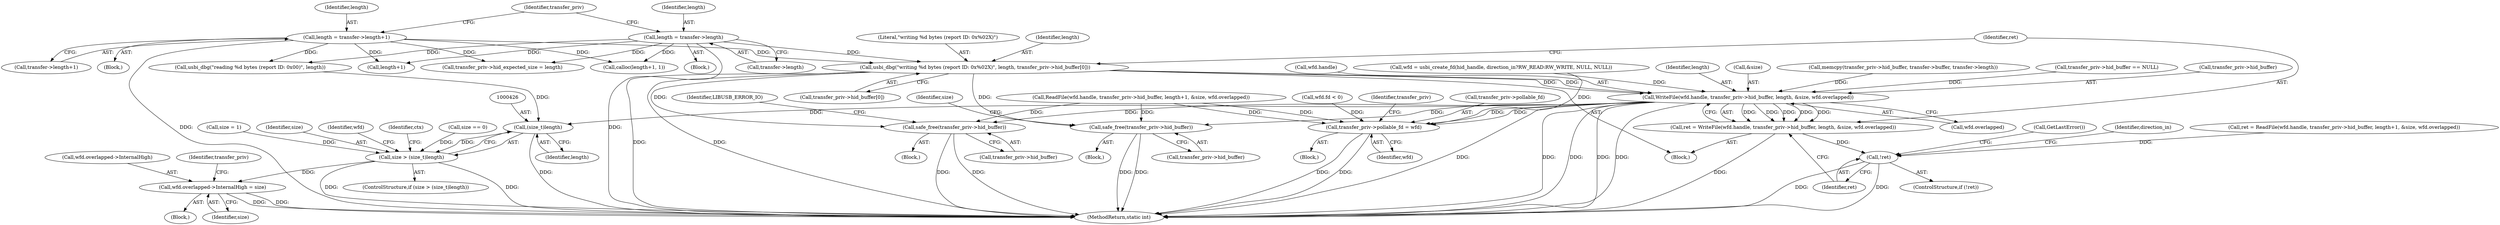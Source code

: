 digraph "1_Chrome_ac149a8d4371c0e01e0934fdd57b09e86f96b5b9_24@array" {
"1000355" [label="(Call,usbi_dbg(\"writing %d bytes (report ID: 0x%02X)\", length, transfer_priv->hid_buffer[0]))"];
"1000259" [label="(Call,length = transfer->length)"];
"1000250" [label="(Call,length = transfer->length+1)"];
"1000365" [label="(Call,WriteFile(wfd.handle, transfer_priv->hid_buffer, length, &size, wfd.overlapped))"];
"1000363" [label="(Call,ret = WriteFile(wfd.handle, transfer_priv->hid_buffer, length, &size, wfd.overlapped))"];
"1000379" [label="(Call,!ret)"];
"1000395" [label="(Call,safe_free(transfer_priv->hid_buffer))"];
"1000407" [label="(Call,safe_free(transfer_priv->hid_buffer))"];
"1000425" [label="(Call,(size_t)length)"];
"1000423" [label="(Call,size > (size_t)length)"];
"1000442" [label="(Call,wfd.overlapped->InternalHigh = size)"];
"1000449" [label="(Call,transfer_priv->pollable_fd = wfd)"];
"1000438" [label="(Identifier,wfd)"];
"1000448" [label="(Identifier,size)"];
"1000442" [label="(Call,wfd.overlapped->InternalHigh = size)"];
"1000284" [label="(Call,transfer_priv->hid_expected_size = length)"];
"1000302" [label="(Call,ret = ReadFile(wfd.handle, transfer_priv->hid_buffer, length+1, &size, wfd.overlapped))"];
"1000356" [label="(Literal,\"writing %d bytes (report ID: 0x%02X)\")"];
"1000258" [label="(Block,)"];
"1000357" [label="(Identifier,length)"];
"1000270" [label="(Call,calloc(length+1, 1))"];
"1000251" [label="(Identifier,length)"];
"1000366" [label="(Call,wfd.handle)"];
"1000400" [label="(Identifier,LIBUSB_ERROR_IO)"];
"1000413" [label="(Identifier,size)"];
"1000463" [label="(MethodReturn,static int)"];
"1000443" [label="(Call,wfd.overlapped->InternalHigh)"];
"1000453" [label="(Identifier,wfd)"];
"1000218" [label="(Call,wfd.fd < 0)"];
"1000430" [label="(Identifier,ctx)"];
"1000372" [label="(Identifier,length)"];
"1000427" [label="(Identifier,length)"];
"1000412" [label="(Call,size == 0)"];
"1000365" [label="(Call,WriteFile(wfd.handle, transfer_priv->hid_buffer, length, &size, wfd.overlapped))"];
"1000304" [label="(Call,ReadFile(wfd.handle, transfer_priv->hid_buffer, length+1, &size, wfd.overlapped))"];
"1000271" [label="(Call,length+1)"];
"1000384" [label="(Call,GetLastError())"];
"1000419" [label="(Call,size = 1)"];
"1000250" [label="(Call,length = transfer->length+1)"];
"1000355" [label="(Call,usbi_dbg(\"writing %d bytes (report ID: 0x%02X)\", length, transfer_priv->hid_buffer[0]))"];
"1000261" [label="(Call,transfer->length)"];
"1000456" [label="(Identifier,transfer_priv)"];
"1000373" [label="(Call,&size)"];
"1000407" [label="(Call,safe_free(transfer_priv->hid_buffer))"];
"1000422" [label="(ControlStructure,if (size > (size_t)length))"];
"1000207" [label="(Call,wfd = usbi_create_fd(hid_handle, direction_in?RW_READ:RW_WRITE, NULL, NULL))"];
"1000402" [label="(Block,)"];
"1000395" [label="(Call,safe_free(transfer_priv->hid_buffer))"];
"1000363" [label="(Call,ret = WriteFile(wfd.handle, transfer_priv->hid_buffer, length, &size, wfd.overlapped))"];
"1000345" [label="(Call,memcpy(transfer_priv->hid_buffer, transfer->buffer, transfer->length))"];
"1000405" [label="(Identifier,direction_in)"];
"1000103" [label="(Block,)"];
"1000260" [label="(Identifier,length)"];
"1000423" [label="(Call,size > (size_t)length)"];
"1000375" [label="(Call,wfd.overlapped)"];
"1000396" [label="(Call,transfer_priv->hid_buffer)"];
"1000299" [label="(Call,usbi_dbg(\"reading %d bytes (report ID: 0x00)\", length))"];
"1000259" [label="(Call,length = transfer->length)"];
"1000252" [label="(Call,transfer->length+1)"];
"1000386" [label="(Block,)"];
"1000408" [label="(Call,transfer_priv->hid_buffer)"];
"1000378" [label="(ControlStructure,if (!ret))"];
"1000276" [label="(Call,transfer_priv->hid_buffer == NULL)"];
"1000451" [label="(Identifier,transfer_priv)"];
"1000320" [label="(Block,)"];
"1000450" [label="(Call,transfer_priv->pollable_fd)"];
"1000424" [label="(Identifier,size)"];
"1000266" [label="(Identifier,transfer_priv)"];
"1000425" [label="(Call,(size_t)length)"];
"1000369" [label="(Call,transfer_priv->hid_buffer)"];
"1000380" [label="(Identifier,ret)"];
"1000379" [label="(Call,!ret)"];
"1000449" [label="(Call,transfer_priv->pollable_fd = wfd)"];
"1000406" [label="(Block,)"];
"1000249" [label="(Block,)"];
"1000364" [label="(Identifier,ret)"];
"1000358" [label="(Call,transfer_priv->hid_buffer[0])"];
"1000355" -> "1000320"  [label="AST: "];
"1000355" -> "1000358"  [label="CFG: "];
"1000356" -> "1000355"  [label="AST: "];
"1000357" -> "1000355"  [label="AST: "];
"1000358" -> "1000355"  [label="AST: "];
"1000364" -> "1000355"  [label="CFG: "];
"1000355" -> "1000463"  [label="DDG: "];
"1000355" -> "1000463"  [label="DDG: "];
"1000259" -> "1000355"  [label="DDG: "];
"1000250" -> "1000355"  [label="DDG: "];
"1000355" -> "1000365"  [label="DDG: "];
"1000355" -> "1000365"  [label="DDG: "];
"1000355" -> "1000395"  [label="DDG: "];
"1000355" -> "1000407"  [label="DDG: "];
"1000259" -> "1000258"  [label="AST: "];
"1000259" -> "1000261"  [label="CFG: "];
"1000260" -> "1000259"  [label="AST: "];
"1000261" -> "1000259"  [label="AST: "];
"1000266" -> "1000259"  [label="CFG: "];
"1000259" -> "1000463"  [label="DDG: "];
"1000259" -> "1000270"  [label="DDG: "];
"1000259" -> "1000271"  [label="DDG: "];
"1000259" -> "1000284"  [label="DDG: "];
"1000259" -> "1000299"  [label="DDG: "];
"1000250" -> "1000249"  [label="AST: "];
"1000250" -> "1000252"  [label="CFG: "];
"1000251" -> "1000250"  [label="AST: "];
"1000252" -> "1000250"  [label="AST: "];
"1000266" -> "1000250"  [label="CFG: "];
"1000250" -> "1000463"  [label="DDG: "];
"1000250" -> "1000270"  [label="DDG: "];
"1000250" -> "1000271"  [label="DDG: "];
"1000250" -> "1000284"  [label="DDG: "];
"1000250" -> "1000299"  [label="DDG: "];
"1000365" -> "1000363"  [label="AST: "];
"1000365" -> "1000375"  [label="CFG: "];
"1000366" -> "1000365"  [label="AST: "];
"1000369" -> "1000365"  [label="AST: "];
"1000372" -> "1000365"  [label="AST: "];
"1000373" -> "1000365"  [label="AST: "];
"1000375" -> "1000365"  [label="AST: "];
"1000363" -> "1000365"  [label="CFG: "];
"1000365" -> "1000463"  [label="DDG: "];
"1000365" -> "1000463"  [label="DDG: "];
"1000365" -> "1000463"  [label="DDG: "];
"1000365" -> "1000463"  [label="DDG: "];
"1000365" -> "1000463"  [label="DDG: "];
"1000365" -> "1000363"  [label="DDG: "];
"1000365" -> "1000363"  [label="DDG: "];
"1000365" -> "1000363"  [label="DDG: "];
"1000365" -> "1000363"  [label="DDG: "];
"1000365" -> "1000363"  [label="DDG: "];
"1000207" -> "1000365"  [label="DDG: "];
"1000345" -> "1000365"  [label="DDG: "];
"1000276" -> "1000365"  [label="DDG: "];
"1000365" -> "1000395"  [label="DDG: "];
"1000365" -> "1000407"  [label="DDG: "];
"1000365" -> "1000425"  [label="DDG: "];
"1000365" -> "1000449"  [label="DDG: "];
"1000365" -> "1000449"  [label="DDG: "];
"1000363" -> "1000320"  [label="AST: "];
"1000364" -> "1000363"  [label="AST: "];
"1000380" -> "1000363"  [label="CFG: "];
"1000363" -> "1000463"  [label="DDG: "];
"1000363" -> "1000379"  [label="DDG: "];
"1000379" -> "1000378"  [label="AST: "];
"1000379" -> "1000380"  [label="CFG: "];
"1000380" -> "1000379"  [label="AST: "];
"1000384" -> "1000379"  [label="CFG: "];
"1000405" -> "1000379"  [label="CFG: "];
"1000379" -> "1000463"  [label="DDG: "];
"1000379" -> "1000463"  [label="DDG: "];
"1000302" -> "1000379"  [label="DDG: "];
"1000395" -> "1000386"  [label="AST: "];
"1000395" -> "1000396"  [label="CFG: "];
"1000396" -> "1000395"  [label="AST: "];
"1000400" -> "1000395"  [label="CFG: "];
"1000395" -> "1000463"  [label="DDG: "];
"1000395" -> "1000463"  [label="DDG: "];
"1000304" -> "1000395"  [label="DDG: "];
"1000407" -> "1000406"  [label="AST: "];
"1000407" -> "1000408"  [label="CFG: "];
"1000408" -> "1000407"  [label="AST: "];
"1000413" -> "1000407"  [label="CFG: "];
"1000407" -> "1000463"  [label="DDG: "];
"1000407" -> "1000463"  [label="DDG: "];
"1000304" -> "1000407"  [label="DDG: "];
"1000425" -> "1000423"  [label="AST: "];
"1000425" -> "1000427"  [label="CFG: "];
"1000426" -> "1000425"  [label="AST: "];
"1000427" -> "1000425"  [label="AST: "];
"1000423" -> "1000425"  [label="CFG: "];
"1000425" -> "1000463"  [label="DDG: "];
"1000425" -> "1000423"  [label="DDG: "];
"1000299" -> "1000425"  [label="DDG: "];
"1000423" -> "1000422"  [label="AST: "];
"1000424" -> "1000423"  [label="AST: "];
"1000430" -> "1000423"  [label="CFG: "];
"1000438" -> "1000423"  [label="CFG: "];
"1000423" -> "1000463"  [label="DDG: "];
"1000423" -> "1000463"  [label="DDG: "];
"1000419" -> "1000423"  [label="DDG: "];
"1000412" -> "1000423"  [label="DDG: "];
"1000423" -> "1000442"  [label="DDG: "];
"1000442" -> "1000402"  [label="AST: "];
"1000442" -> "1000448"  [label="CFG: "];
"1000443" -> "1000442"  [label="AST: "];
"1000448" -> "1000442"  [label="AST: "];
"1000451" -> "1000442"  [label="CFG: "];
"1000442" -> "1000463"  [label="DDG: "];
"1000442" -> "1000463"  [label="DDG: "];
"1000449" -> "1000103"  [label="AST: "];
"1000449" -> "1000453"  [label="CFG: "];
"1000450" -> "1000449"  [label="AST: "];
"1000453" -> "1000449"  [label="AST: "];
"1000456" -> "1000449"  [label="CFG: "];
"1000449" -> "1000463"  [label="DDG: "];
"1000449" -> "1000463"  [label="DDG: "];
"1000304" -> "1000449"  [label="DDG: "];
"1000304" -> "1000449"  [label="DDG: "];
"1000207" -> "1000449"  [label="DDG: "];
"1000218" -> "1000449"  [label="DDG: "];
}
